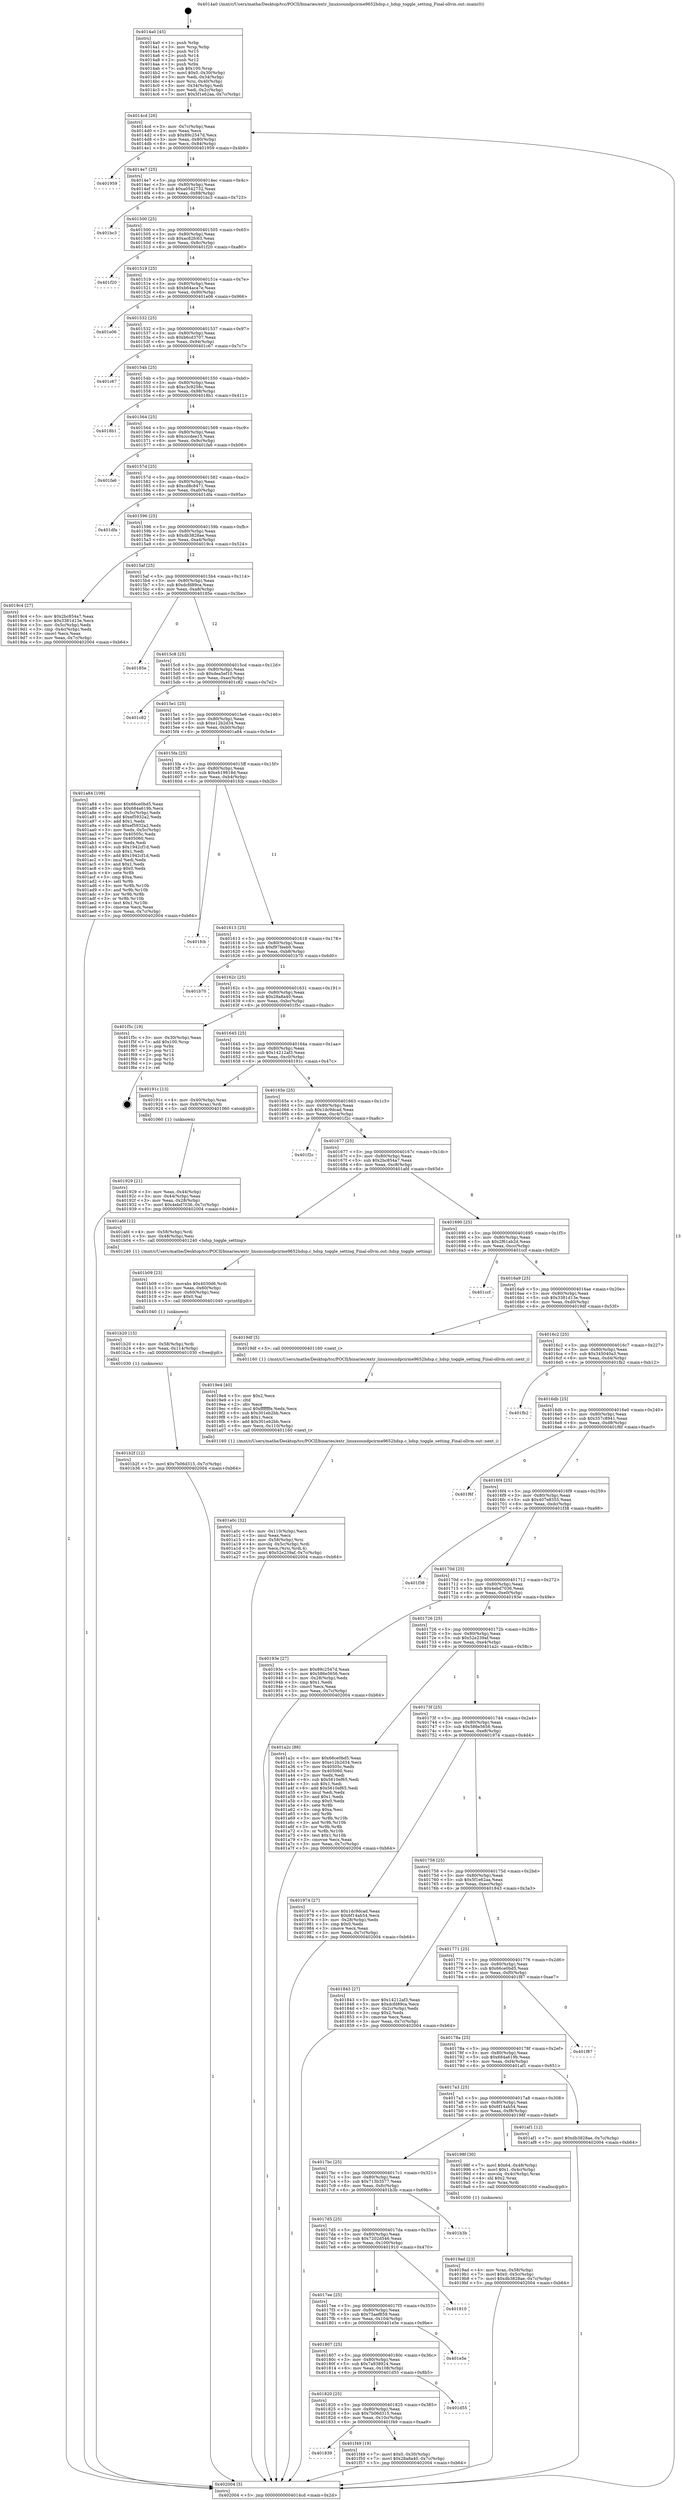 digraph "0x4014a0" {
  label = "0x4014a0 (/mnt/c/Users/mathe/Desktop/tcc/POCII/binaries/extr_linuxsoundpcirme9652hdsp.c_hdsp_toggle_setting_Final-ollvm.out::main(0))"
  labelloc = "t"
  node[shape=record]

  Entry [label="",width=0.3,height=0.3,shape=circle,fillcolor=black,style=filled]
  "0x4014cd" [label="{
     0x4014cd [26]\l
     | [instrs]\l
     &nbsp;&nbsp;0x4014cd \<+3\>: mov -0x7c(%rbp),%eax\l
     &nbsp;&nbsp;0x4014d0 \<+2\>: mov %eax,%ecx\l
     &nbsp;&nbsp;0x4014d2 \<+6\>: sub $0x89c2547d,%ecx\l
     &nbsp;&nbsp;0x4014d8 \<+3\>: mov %eax,-0x80(%rbp)\l
     &nbsp;&nbsp;0x4014db \<+6\>: mov %ecx,-0x84(%rbp)\l
     &nbsp;&nbsp;0x4014e1 \<+6\>: je 0000000000401959 \<main+0x4b9\>\l
  }"]
  "0x401959" [label="{
     0x401959\l
  }", style=dashed]
  "0x4014e7" [label="{
     0x4014e7 [25]\l
     | [instrs]\l
     &nbsp;&nbsp;0x4014e7 \<+5\>: jmp 00000000004014ec \<main+0x4c\>\l
     &nbsp;&nbsp;0x4014ec \<+3\>: mov -0x80(%rbp),%eax\l
     &nbsp;&nbsp;0x4014ef \<+5\>: sub $0xa0542732,%eax\l
     &nbsp;&nbsp;0x4014f4 \<+6\>: mov %eax,-0x88(%rbp)\l
     &nbsp;&nbsp;0x4014fa \<+6\>: je 0000000000401bc3 \<main+0x723\>\l
  }"]
  Exit [label="",width=0.3,height=0.3,shape=circle,fillcolor=black,style=filled,peripheries=2]
  "0x401bc3" [label="{
     0x401bc3\l
  }", style=dashed]
  "0x401500" [label="{
     0x401500 [25]\l
     | [instrs]\l
     &nbsp;&nbsp;0x401500 \<+5\>: jmp 0000000000401505 \<main+0x65\>\l
     &nbsp;&nbsp;0x401505 \<+3\>: mov -0x80(%rbp),%eax\l
     &nbsp;&nbsp;0x401508 \<+5\>: sub $0xac82fc63,%eax\l
     &nbsp;&nbsp;0x40150d \<+6\>: mov %eax,-0x8c(%rbp)\l
     &nbsp;&nbsp;0x401513 \<+6\>: je 0000000000401f20 \<main+0xa80\>\l
  }"]
  "0x401839" [label="{
     0x401839\l
  }", style=dashed]
  "0x401f20" [label="{
     0x401f20\l
  }", style=dashed]
  "0x401519" [label="{
     0x401519 [25]\l
     | [instrs]\l
     &nbsp;&nbsp;0x401519 \<+5\>: jmp 000000000040151e \<main+0x7e\>\l
     &nbsp;&nbsp;0x40151e \<+3\>: mov -0x80(%rbp),%eax\l
     &nbsp;&nbsp;0x401521 \<+5\>: sub $0xb64aca7e,%eax\l
     &nbsp;&nbsp;0x401526 \<+6\>: mov %eax,-0x90(%rbp)\l
     &nbsp;&nbsp;0x40152c \<+6\>: je 0000000000401e06 \<main+0x966\>\l
  }"]
  "0x401f49" [label="{
     0x401f49 [19]\l
     | [instrs]\l
     &nbsp;&nbsp;0x401f49 \<+7\>: movl $0x0,-0x30(%rbp)\l
     &nbsp;&nbsp;0x401f50 \<+7\>: movl $0x28a8a40,-0x7c(%rbp)\l
     &nbsp;&nbsp;0x401f57 \<+5\>: jmp 0000000000402004 \<main+0xb64\>\l
  }"]
  "0x401e06" [label="{
     0x401e06\l
  }", style=dashed]
  "0x401532" [label="{
     0x401532 [25]\l
     | [instrs]\l
     &nbsp;&nbsp;0x401532 \<+5\>: jmp 0000000000401537 \<main+0x97\>\l
     &nbsp;&nbsp;0x401537 \<+3\>: mov -0x80(%rbp),%eax\l
     &nbsp;&nbsp;0x40153a \<+5\>: sub $0xb6cd3707,%eax\l
     &nbsp;&nbsp;0x40153f \<+6\>: mov %eax,-0x94(%rbp)\l
     &nbsp;&nbsp;0x401545 \<+6\>: je 0000000000401c67 \<main+0x7c7\>\l
  }"]
  "0x401820" [label="{
     0x401820 [25]\l
     | [instrs]\l
     &nbsp;&nbsp;0x401820 \<+5\>: jmp 0000000000401825 \<main+0x385\>\l
     &nbsp;&nbsp;0x401825 \<+3\>: mov -0x80(%rbp),%eax\l
     &nbsp;&nbsp;0x401828 \<+5\>: sub $0x7b06d315,%eax\l
     &nbsp;&nbsp;0x40182d \<+6\>: mov %eax,-0x10c(%rbp)\l
     &nbsp;&nbsp;0x401833 \<+6\>: je 0000000000401f49 \<main+0xaa9\>\l
  }"]
  "0x401c67" [label="{
     0x401c67\l
  }", style=dashed]
  "0x40154b" [label="{
     0x40154b [25]\l
     | [instrs]\l
     &nbsp;&nbsp;0x40154b \<+5\>: jmp 0000000000401550 \<main+0xb0\>\l
     &nbsp;&nbsp;0x401550 \<+3\>: mov -0x80(%rbp),%eax\l
     &nbsp;&nbsp;0x401553 \<+5\>: sub $0xc3c9258c,%eax\l
     &nbsp;&nbsp;0x401558 \<+6\>: mov %eax,-0x98(%rbp)\l
     &nbsp;&nbsp;0x40155e \<+6\>: je 00000000004018b1 \<main+0x411\>\l
  }"]
  "0x401d55" [label="{
     0x401d55\l
  }", style=dashed]
  "0x4018b1" [label="{
     0x4018b1\l
  }", style=dashed]
  "0x401564" [label="{
     0x401564 [25]\l
     | [instrs]\l
     &nbsp;&nbsp;0x401564 \<+5\>: jmp 0000000000401569 \<main+0xc9\>\l
     &nbsp;&nbsp;0x401569 \<+3\>: mov -0x80(%rbp),%eax\l
     &nbsp;&nbsp;0x40156c \<+5\>: sub $0xcccdee15,%eax\l
     &nbsp;&nbsp;0x401571 \<+6\>: mov %eax,-0x9c(%rbp)\l
     &nbsp;&nbsp;0x401577 \<+6\>: je 0000000000401fa6 \<main+0xb06\>\l
  }"]
  "0x401807" [label="{
     0x401807 [25]\l
     | [instrs]\l
     &nbsp;&nbsp;0x401807 \<+5\>: jmp 000000000040180c \<main+0x36c\>\l
     &nbsp;&nbsp;0x40180c \<+3\>: mov -0x80(%rbp),%eax\l
     &nbsp;&nbsp;0x40180f \<+5\>: sub $0x7a938924,%eax\l
     &nbsp;&nbsp;0x401814 \<+6\>: mov %eax,-0x108(%rbp)\l
     &nbsp;&nbsp;0x40181a \<+6\>: je 0000000000401d55 \<main+0x8b5\>\l
  }"]
  "0x401fa6" [label="{
     0x401fa6\l
  }", style=dashed]
  "0x40157d" [label="{
     0x40157d [25]\l
     | [instrs]\l
     &nbsp;&nbsp;0x40157d \<+5\>: jmp 0000000000401582 \<main+0xe2\>\l
     &nbsp;&nbsp;0x401582 \<+3\>: mov -0x80(%rbp),%eax\l
     &nbsp;&nbsp;0x401585 \<+5\>: sub $0xcd8c8471,%eax\l
     &nbsp;&nbsp;0x40158a \<+6\>: mov %eax,-0xa0(%rbp)\l
     &nbsp;&nbsp;0x401590 \<+6\>: je 0000000000401dfa \<main+0x95a\>\l
  }"]
  "0x401e5e" [label="{
     0x401e5e\l
  }", style=dashed]
  "0x401dfa" [label="{
     0x401dfa\l
  }", style=dashed]
  "0x401596" [label="{
     0x401596 [25]\l
     | [instrs]\l
     &nbsp;&nbsp;0x401596 \<+5\>: jmp 000000000040159b \<main+0xfb\>\l
     &nbsp;&nbsp;0x40159b \<+3\>: mov -0x80(%rbp),%eax\l
     &nbsp;&nbsp;0x40159e \<+5\>: sub $0xdb3828ae,%eax\l
     &nbsp;&nbsp;0x4015a3 \<+6\>: mov %eax,-0xa4(%rbp)\l
     &nbsp;&nbsp;0x4015a9 \<+6\>: je 00000000004019c4 \<main+0x524\>\l
  }"]
  "0x4017ee" [label="{
     0x4017ee [25]\l
     | [instrs]\l
     &nbsp;&nbsp;0x4017ee \<+5\>: jmp 00000000004017f3 \<main+0x353\>\l
     &nbsp;&nbsp;0x4017f3 \<+3\>: mov -0x80(%rbp),%eax\l
     &nbsp;&nbsp;0x4017f6 \<+5\>: sub $0x75aef859,%eax\l
     &nbsp;&nbsp;0x4017fb \<+6\>: mov %eax,-0x104(%rbp)\l
     &nbsp;&nbsp;0x401801 \<+6\>: je 0000000000401e5e \<main+0x9be\>\l
  }"]
  "0x4019c4" [label="{
     0x4019c4 [27]\l
     | [instrs]\l
     &nbsp;&nbsp;0x4019c4 \<+5\>: mov $0x2bc854a7,%eax\l
     &nbsp;&nbsp;0x4019c9 \<+5\>: mov $0x3381d13e,%ecx\l
     &nbsp;&nbsp;0x4019ce \<+3\>: mov -0x5c(%rbp),%edx\l
     &nbsp;&nbsp;0x4019d1 \<+3\>: cmp -0x4c(%rbp),%edx\l
     &nbsp;&nbsp;0x4019d4 \<+3\>: cmovl %ecx,%eax\l
     &nbsp;&nbsp;0x4019d7 \<+3\>: mov %eax,-0x7c(%rbp)\l
     &nbsp;&nbsp;0x4019da \<+5\>: jmp 0000000000402004 \<main+0xb64\>\l
  }"]
  "0x4015af" [label="{
     0x4015af [25]\l
     | [instrs]\l
     &nbsp;&nbsp;0x4015af \<+5\>: jmp 00000000004015b4 \<main+0x114\>\l
     &nbsp;&nbsp;0x4015b4 \<+3\>: mov -0x80(%rbp),%eax\l
     &nbsp;&nbsp;0x4015b7 \<+5\>: sub $0xdcfd89ca,%eax\l
     &nbsp;&nbsp;0x4015bc \<+6\>: mov %eax,-0xa8(%rbp)\l
     &nbsp;&nbsp;0x4015c2 \<+6\>: je 000000000040185e \<main+0x3be\>\l
  }"]
  "0x401910" [label="{
     0x401910\l
  }", style=dashed]
  "0x40185e" [label="{
     0x40185e\l
  }", style=dashed]
  "0x4015c8" [label="{
     0x4015c8 [25]\l
     | [instrs]\l
     &nbsp;&nbsp;0x4015c8 \<+5\>: jmp 00000000004015cd \<main+0x12d\>\l
     &nbsp;&nbsp;0x4015cd \<+3\>: mov -0x80(%rbp),%eax\l
     &nbsp;&nbsp;0x4015d0 \<+5\>: sub $0xdea5ef10,%eax\l
     &nbsp;&nbsp;0x4015d5 \<+6\>: mov %eax,-0xac(%rbp)\l
     &nbsp;&nbsp;0x4015db \<+6\>: je 0000000000401c82 \<main+0x7e2\>\l
  }"]
  "0x4017d5" [label="{
     0x4017d5 [25]\l
     | [instrs]\l
     &nbsp;&nbsp;0x4017d5 \<+5\>: jmp 00000000004017da \<main+0x33a\>\l
     &nbsp;&nbsp;0x4017da \<+3\>: mov -0x80(%rbp),%eax\l
     &nbsp;&nbsp;0x4017dd \<+5\>: sub $0x7202d546,%eax\l
     &nbsp;&nbsp;0x4017e2 \<+6\>: mov %eax,-0x100(%rbp)\l
     &nbsp;&nbsp;0x4017e8 \<+6\>: je 0000000000401910 \<main+0x470\>\l
  }"]
  "0x401c82" [label="{
     0x401c82\l
  }", style=dashed]
  "0x4015e1" [label="{
     0x4015e1 [25]\l
     | [instrs]\l
     &nbsp;&nbsp;0x4015e1 \<+5\>: jmp 00000000004015e6 \<main+0x146\>\l
     &nbsp;&nbsp;0x4015e6 \<+3\>: mov -0x80(%rbp),%eax\l
     &nbsp;&nbsp;0x4015e9 \<+5\>: sub $0xe12b2d34,%eax\l
     &nbsp;&nbsp;0x4015ee \<+6\>: mov %eax,-0xb0(%rbp)\l
     &nbsp;&nbsp;0x4015f4 \<+6\>: je 0000000000401a84 \<main+0x5e4\>\l
  }"]
  "0x401b3b" [label="{
     0x401b3b\l
  }", style=dashed]
  "0x401a84" [label="{
     0x401a84 [109]\l
     | [instrs]\l
     &nbsp;&nbsp;0x401a84 \<+5\>: mov $0x66ce0bd5,%eax\l
     &nbsp;&nbsp;0x401a89 \<+5\>: mov $0x684a619b,%ecx\l
     &nbsp;&nbsp;0x401a8e \<+3\>: mov -0x5c(%rbp),%edx\l
     &nbsp;&nbsp;0x401a91 \<+6\>: add $0xef5932a2,%edx\l
     &nbsp;&nbsp;0x401a97 \<+3\>: add $0x1,%edx\l
     &nbsp;&nbsp;0x401a9a \<+6\>: sub $0xef5932a2,%edx\l
     &nbsp;&nbsp;0x401aa0 \<+3\>: mov %edx,-0x5c(%rbp)\l
     &nbsp;&nbsp;0x401aa3 \<+7\>: mov 0x40505c,%edx\l
     &nbsp;&nbsp;0x401aaa \<+7\>: mov 0x405060,%esi\l
     &nbsp;&nbsp;0x401ab1 \<+2\>: mov %edx,%edi\l
     &nbsp;&nbsp;0x401ab3 \<+6\>: sub $0x1942cf1d,%edi\l
     &nbsp;&nbsp;0x401ab9 \<+3\>: sub $0x1,%edi\l
     &nbsp;&nbsp;0x401abc \<+6\>: add $0x1942cf1d,%edi\l
     &nbsp;&nbsp;0x401ac2 \<+3\>: imul %edi,%edx\l
     &nbsp;&nbsp;0x401ac5 \<+3\>: and $0x1,%edx\l
     &nbsp;&nbsp;0x401ac8 \<+3\>: cmp $0x0,%edx\l
     &nbsp;&nbsp;0x401acb \<+4\>: sete %r8b\l
     &nbsp;&nbsp;0x401acf \<+3\>: cmp $0xa,%esi\l
     &nbsp;&nbsp;0x401ad2 \<+4\>: setl %r9b\l
     &nbsp;&nbsp;0x401ad6 \<+3\>: mov %r8b,%r10b\l
     &nbsp;&nbsp;0x401ad9 \<+3\>: and %r9b,%r10b\l
     &nbsp;&nbsp;0x401adc \<+3\>: xor %r9b,%r8b\l
     &nbsp;&nbsp;0x401adf \<+3\>: or %r8b,%r10b\l
     &nbsp;&nbsp;0x401ae2 \<+4\>: test $0x1,%r10b\l
     &nbsp;&nbsp;0x401ae6 \<+3\>: cmovne %ecx,%eax\l
     &nbsp;&nbsp;0x401ae9 \<+3\>: mov %eax,-0x7c(%rbp)\l
     &nbsp;&nbsp;0x401aec \<+5\>: jmp 0000000000402004 \<main+0xb64\>\l
  }"]
  "0x4015fa" [label="{
     0x4015fa [25]\l
     | [instrs]\l
     &nbsp;&nbsp;0x4015fa \<+5\>: jmp 00000000004015ff \<main+0x15f\>\l
     &nbsp;&nbsp;0x4015ff \<+3\>: mov -0x80(%rbp),%eax\l
     &nbsp;&nbsp;0x401602 \<+5\>: sub $0xeb19818d,%eax\l
     &nbsp;&nbsp;0x401607 \<+6\>: mov %eax,-0xb4(%rbp)\l
     &nbsp;&nbsp;0x40160d \<+6\>: je 0000000000401fcb \<main+0xb2b\>\l
  }"]
  "0x401b2f" [label="{
     0x401b2f [12]\l
     | [instrs]\l
     &nbsp;&nbsp;0x401b2f \<+7\>: movl $0x7b06d315,-0x7c(%rbp)\l
     &nbsp;&nbsp;0x401b36 \<+5\>: jmp 0000000000402004 \<main+0xb64\>\l
  }"]
  "0x401fcb" [label="{
     0x401fcb\l
  }", style=dashed]
  "0x401613" [label="{
     0x401613 [25]\l
     | [instrs]\l
     &nbsp;&nbsp;0x401613 \<+5\>: jmp 0000000000401618 \<main+0x178\>\l
     &nbsp;&nbsp;0x401618 \<+3\>: mov -0x80(%rbp),%eax\l
     &nbsp;&nbsp;0x40161b \<+5\>: sub $0xf97feeb9,%eax\l
     &nbsp;&nbsp;0x401620 \<+6\>: mov %eax,-0xb8(%rbp)\l
     &nbsp;&nbsp;0x401626 \<+6\>: je 0000000000401b70 \<main+0x6d0\>\l
  }"]
  "0x401b20" [label="{
     0x401b20 [15]\l
     | [instrs]\l
     &nbsp;&nbsp;0x401b20 \<+4\>: mov -0x58(%rbp),%rdi\l
     &nbsp;&nbsp;0x401b24 \<+6\>: mov %eax,-0x114(%rbp)\l
     &nbsp;&nbsp;0x401b2a \<+5\>: call 0000000000401030 \<free@plt\>\l
     | [calls]\l
     &nbsp;&nbsp;0x401030 \{1\} (unknown)\l
  }"]
  "0x401b70" [label="{
     0x401b70\l
  }", style=dashed]
  "0x40162c" [label="{
     0x40162c [25]\l
     | [instrs]\l
     &nbsp;&nbsp;0x40162c \<+5\>: jmp 0000000000401631 \<main+0x191\>\l
     &nbsp;&nbsp;0x401631 \<+3\>: mov -0x80(%rbp),%eax\l
     &nbsp;&nbsp;0x401634 \<+5\>: sub $0x28a8a40,%eax\l
     &nbsp;&nbsp;0x401639 \<+6\>: mov %eax,-0xbc(%rbp)\l
     &nbsp;&nbsp;0x40163f \<+6\>: je 0000000000401f5c \<main+0xabc\>\l
  }"]
  "0x401b09" [label="{
     0x401b09 [23]\l
     | [instrs]\l
     &nbsp;&nbsp;0x401b09 \<+10\>: movabs $0x4030d6,%rdi\l
     &nbsp;&nbsp;0x401b13 \<+3\>: mov %eax,-0x60(%rbp)\l
     &nbsp;&nbsp;0x401b16 \<+3\>: mov -0x60(%rbp),%esi\l
     &nbsp;&nbsp;0x401b19 \<+2\>: mov $0x0,%al\l
     &nbsp;&nbsp;0x401b1b \<+5\>: call 0000000000401040 \<printf@plt\>\l
     | [calls]\l
     &nbsp;&nbsp;0x401040 \{1\} (unknown)\l
  }"]
  "0x401f5c" [label="{
     0x401f5c [19]\l
     | [instrs]\l
     &nbsp;&nbsp;0x401f5c \<+3\>: mov -0x30(%rbp),%eax\l
     &nbsp;&nbsp;0x401f5f \<+7\>: add $0x100,%rsp\l
     &nbsp;&nbsp;0x401f66 \<+1\>: pop %rbx\l
     &nbsp;&nbsp;0x401f67 \<+2\>: pop %r12\l
     &nbsp;&nbsp;0x401f69 \<+2\>: pop %r14\l
     &nbsp;&nbsp;0x401f6b \<+2\>: pop %r15\l
     &nbsp;&nbsp;0x401f6d \<+1\>: pop %rbp\l
     &nbsp;&nbsp;0x401f6e \<+1\>: ret\l
  }"]
  "0x401645" [label="{
     0x401645 [25]\l
     | [instrs]\l
     &nbsp;&nbsp;0x401645 \<+5\>: jmp 000000000040164a \<main+0x1aa\>\l
     &nbsp;&nbsp;0x40164a \<+3\>: mov -0x80(%rbp),%eax\l
     &nbsp;&nbsp;0x40164d \<+5\>: sub $0x14212af3,%eax\l
     &nbsp;&nbsp;0x401652 \<+6\>: mov %eax,-0xc0(%rbp)\l
     &nbsp;&nbsp;0x401658 \<+6\>: je 000000000040191c \<main+0x47c\>\l
  }"]
  "0x401a0c" [label="{
     0x401a0c [32]\l
     | [instrs]\l
     &nbsp;&nbsp;0x401a0c \<+6\>: mov -0x110(%rbp),%ecx\l
     &nbsp;&nbsp;0x401a12 \<+3\>: imul %eax,%ecx\l
     &nbsp;&nbsp;0x401a15 \<+4\>: mov -0x58(%rbp),%rsi\l
     &nbsp;&nbsp;0x401a19 \<+4\>: movslq -0x5c(%rbp),%rdi\l
     &nbsp;&nbsp;0x401a1d \<+3\>: mov %ecx,(%rsi,%rdi,4)\l
     &nbsp;&nbsp;0x401a20 \<+7\>: movl $0x52e239af,-0x7c(%rbp)\l
     &nbsp;&nbsp;0x401a27 \<+5\>: jmp 0000000000402004 \<main+0xb64\>\l
  }"]
  "0x40191c" [label="{
     0x40191c [13]\l
     | [instrs]\l
     &nbsp;&nbsp;0x40191c \<+4\>: mov -0x40(%rbp),%rax\l
     &nbsp;&nbsp;0x401920 \<+4\>: mov 0x8(%rax),%rdi\l
     &nbsp;&nbsp;0x401924 \<+5\>: call 0000000000401060 \<atoi@plt\>\l
     | [calls]\l
     &nbsp;&nbsp;0x401060 \{1\} (unknown)\l
  }"]
  "0x40165e" [label="{
     0x40165e [25]\l
     | [instrs]\l
     &nbsp;&nbsp;0x40165e \<+5\>: jmp 0000000000401663 \<main+0x1c3\>\l
     &nbsp;&nbsp;0x401663 \<+3\>: mov -0x80(%rbp),%eax\l
     &nbsp;&nbsp;0x401666 \<+5\>: sub $0x1dc9dcad,%eax\l
     &nbsp;&nbsp;0x40166b \<+6\>: mov %eax,-0xc4(%rbp)\l
     &nbsp;&nbsp;0x401671 \<+6\>: je 0000000000401f2c \<main+0xa8c\>\l
  }"]
  "0x4019e4" [label="{
     0x4019e4 [40]\l
     | [instrs]\l
     &nbsp;&nbsp;0x4019e4 \<+5\>: mov $0x2,%ecx\l
     &nbsp;&nbsp;0x4019e9 \<+1\>: cltd\l
     &nbsp;&nbsp;0x4019ea \<+2\>: idiv %ecx\l
     &nbsp;&nbsp;0x4019ec \<+6\>: imul $0xfffffffe,%edx,%ecx\l
     &nbsp;&nbsp;0x4019f2 \<+6\>: sub $0x301eb2bb,%ecx\l
     &nbsp;&nbsp;0x4019f8 \<+3\>: add $0x1,%ecx\l
     &nbsp;&nbsp;0x4019fb \<+6\>: add $0x301eb2bb,%ecx\l
     &nbsp;&nbsp;0x401a01 \<+6\>: mov %ecx,-0x110(%rbp)\l
     &nbsp;&nbsp;0x401a07 \<+5\>: call 0000000000401160 \<next_i\>\l
     | [calls]\l
     &nbsp;&nbsp;0x401160 \{1\} (/mnt/c/Users/mathe/Desktop/tcc/POCII/binaries/extr_linuxsoundpcirme9652hdsp.c_hdsp_toggle_setting_Final-ollvm.out::next_i)\l
  }"]
  "0x401f2c" [label="{
     0x401f2c\l
  }", style=dashed]
  "0x401677" [label="{
     0x401677 [25]\l
     | [instrs]\l
     &nbsp;&nbsp;0x401677 \<+5\>: jmp 000000000040167c \<main+0x1dc\>\l
     &nbsp;&nbsp;0x40167c \<+3\>: mov -0x80(%rbp),%eax\l
     &nbsp;&nbsp;0x40167f \<+5\>: sub $0x2bc854a7,%eax\l
     &nbsp;&nbsp;0x401684 \<+6\>: mov %eax,-0xc8(%rbp)\l
     &nbsp;&nbsp;0x40168a \<+6\>: je 0000000000401afd \<main+0x65d\>\l
  }"]
  "0x4019ad" [label="{
     0x4019ad [23]\l
     | [instrs]\l
     &nbsp;&nbsp;0x4019ad \<+4\>: mov %rax,-0x58(%rbp)\l
     &nbsp;&nbsp;0x4019b1 \<+7\>: movl $0x0,-0x5c(%rbp)\l
     &nbsp;&nbsp;0x4019b8 \<+7\>: movl $0xdb3828ae,-0x7c(%rbp)\l
     &nbsp;&nbsp;0x4019bf \<+5\>: jmp 0000000000402004 \<main+0xb64\>\l
  }"]
  "0x401afd" [label="{
     0x401afd [12]\l
     | [instrs]\l
     &nbsp;&nbsp;0x401afd \<+4\>: mov -0x58(%rbp),%rdi\l
     &nbsp;&nbsp;0x401b01 \<+3\>: mov -0x48(%rbp),%esi\l
     &nbsp;&nbsp;0x401b04 \<+5\>: call 0000000000401240 \<hdsp_toggle_setting\>\l
     | [calls]\l
     &nbsp;&nbsp;0x401240 \{1\} (/mnt/c/Users/mathe/Desktop/tcc/POCII/binaries/extr_linuxsoundpcirme9652hdsp.c_hdsp_toggle_setting_Final-ollvm.out::hdsp_toggle_setting)\l
  }"]
  "0x401690" [label="{
     0x401690 [25]\l
     | [instrs]\l
     &nbsp;&nbsp;0x401690 \<+5\>: jmp 0000000000401695 \<main+0x1f5\>\l
     &nbsp;&nbsp;0x401695 \<+3\>: mov -0x80(%rbp),%eax\l
     &nbsp;&nbsp;0x401698 \<+5\>: sub $0x2f61ab2d,%eax\l
     &nbsp;&nbsp;0x40169d \<+6\>: mov %eax,-0xcc(%rbp)\l
     &nbsp;&nbsp;0x4016a3 \<+6\>: je 0000000000401ccf \<main+0x82f\>\l
  }"]
  "0x4017bc" [label="{
     0x4017bc [25]\l
     | [instrs]\l
     &nbsp;&nbsp;0x4017bc \<+5\>: jmp 00000000004017c1 \<main+0x321\>\l
     &nbsp;&nbsp;0x4017c1 \<+3\>: mov -0x80(%rbp),%eax\l
     &nbsp;&nbsp;0x4017c4 \<+5\>: sub $0x713b3577,%eax\l
     &nbsp;&nbsp;0x4017c9 \<+6\>: mov %eax,-0xfc(%rbp)\l
     &nbsp;&nbsp;0x4017cf \<+6\>: je 0000000000401b3b \<main+0x69b\>\l
  }"]
  "0x401ccf" [label="{
     0x401ccf\l
  }", style=dashed]
  "0x4016a9" [label="{
     0x4016a9 [25]\l
     | [instrs]\l
     &nbsp;&nbsp;0x4016a9 \<+5\>: jmp 00000000004016ae \<main+0x20e\>\l
     &nbsp;&nbsp;0x4016ae \<+3\>: mov -0x80(%rbp),%eax\l
     &nbsp;&nbsp;0x4016b1 \<+5\>: sub $0x3381d13e,%eax\l
     &nbsp;&nbsp;0x4016b6 \<+6\>: mov %eax,-0xd0(%rbp)\l
     &nbsp;&nbsp;0x4016bc \<+6\>: je 00000000004019df \<main+0x53f\>\l
  }"]
  "0x40198f" [label="{
     0x40198f [30]\l
     | [instrs]\l
     &nbsp;&nbsp;0x40198f \<+7\>: movl $0x64,-0x48(%rbp)\l
     &nbsp;&nbsp;0x401996 \<+7\>: movl $0x1,-0x4c(%rbp)\l
     &nbsp;&nbsp;0x40199d \<+4\>: movslq -0x4c(%rbp),%rax\l
     &nbsp;&nbsp;0x4019a1 \<+4\>: shl $0x2,%rax\l
     &nbsp;&nbsp;0x4019a5 \<+3\>: mov %rax,%rdi\l
     &nbsp;&nbsp;0x4019a8 \<+5\>: call 0000000000401050 \<malloc@plt\>\l
     | [calls]\l
     &nbsp;&nbsp;0x401050 \{1\} (unknown)\l
  }"]
  "0x4019df" [label="{
     0x4019df [5]\l
     | [instrs]\l
     &nbsp;&nbsp;0x4019df \<+5\>: call 0000000000401160 \<next_i\>\l
     | [calls]\l
     &nbsp;&nbsp;0x401160 \{1\} (/mnt/c/Users/mathe/Desktop/tcc/POCII/binaries/extr_linuxsoundpcirme9652hdsp.c_hdsp_toggle_setting_Final-ollvm.out::next_i)\l
  }"]
  "0x4016c2" [label="{
     0x4016c2 [25]\l
     | [instrs]\l
     &nbsp;&nbsp;0x4016c2 \<+5\>: jmp 00000000004016c7 \<main+0x227\>\l
     &nbsp;&nbsp;0x4016c7 \<+3\>: mov -0x80(%rbp),%eax\l
     &nbsp;&nbsp;0x4016ca \<+5\>: sub $0x345040a3,%eax\l
     &nbsp;&nbsp;0x4016cf \<+6\>: mov %eax,-0xd4(%rbp)\l
     &nbsp;&nbsp;0x4016d5 \<+6\>: je 0000000000401fb2 \<main+0xb12\>\l
  }"]
  "0x4017a3" [label="{
     0x4017a3 [25]\l
     | [instrs]\l
     &nbsp;&nbsp;0x4017a3 \<+5\>: jmp 00000000004017a8 \<main+0x308\>\l
     &nbsp;&nbsp;0x4017a8 \<+3\>: mov -0x80(%rbp),%eax\l
     &nbsp;&nbsp;0x4017ab \<+5\>: sub $0x6f14ab54,%eax\l
     &nbsp;&nbsp;0x4017b0 \<+6\>: mov %eax,-0xf8(%rbp)\l
     &nbsp;&nbsp;0x4017b6 \<+6\>: je 000000000040198f \<main+0x4ef\>\l
  }"]
  "0x401fb2" [label="{
     0x401fb2\l
  }", style=dashed]
  "0x4016db" [label="{
     0x4016db [25]\l
     | [instrs]\l
     &nbsp;&nbsp;0x4016db \<+5\>: jmp 00000000004016e0 \<main+0x240\>\l
     &nbsp;&nbsp;0x4016e0 \<+3\>: mov -0x80(%rbp),%eax\l
     &nbsp;&nbsp;0x4016e3 \<+5\>: sub $0x357c8941,%eax\l
     &nbsp;&nbsp;0x4016e8 \<+6\>: mov %eax,-0xd8(%rbp)\l
     &nbsp;&nbsp;0x4016ee \<+6\>: je 0000000000401f6f \<main+0xacf\>\l
  }"]
  "0x401af1" [label="{
     0x401af1 [12]\l
     | [instrs]\l
     &nbsp;&nbsp;0x401af1 \<+7\>: movl $0xdb3828ae,-0x7c(%rbp)\l
     &nbsp;&nbsp;0x401af8 \<+5\>: jmp 0000000000402004 \<main+0xb64\>\l
  }"]
  "0x401f6f" [label="{
     0x401f6f\l
  }", style=dashed]
  "0x4016f4" [label="{
     0x4016f4 [25]\l
     | [instrs]\l
     &nbsp;&nbsp;0x4016f4 \<+5\>: jmp 00000000004016f9 \<main+0x259\>\l
     &nbsp;&nbsp;0x4016f9 \<+3\>: mov -0x80(%rbp),%eax\l
     &nbsp;&nbsp;0x4016fc \<+5\>: sub $0x407e8355,%eax\l
     &nbsp;&nbsp;0x401701 \<+6\>: mov %eax,-0xdc(%rbp)\l
     &nbsp;&nbsp;0x401707 \<+6\>: je 0000000000401f38 \<main+0xa98\>\l
  }"]
  "0x40178a" [label="{
     0x40178a [25]\l
     | [instrs]\l
     &nbsp;&nbsp;0x40178a \<+5\>: jmp 000000000040178f \<main+0x2ef\>\l
     &nbsp;&nbsp;0x40178f \<+3\>: mov -0x80(%rbp),%eax\l
     &nbsp;&nbsp;0x401792 \<+5\>: sub $0x684a619b,%eax\l
     &nbsp;&nbsp;0x401797 \<+6\>: mov %eax,-0xf4(%rbp)\l
     &nbsp;&nbsp;0x40179d \<+6\>: je 0000000000401af1 \<main+0x651\>\l
  }"]
  "0x401f38" [label="{
     0x401f38\l
  }", style=dashed]
  "0x40170d" [label="{
     0x40170d [25]\l
     | [instrs]\l
     &nbsp;&nbsp;0x40170d \<+5\>: jmp 0000000000401712 \<main+0x272\>\l
     &nbsp;&nbsp;0x401712 \<+3\>: mov -0x80(%rbp),%eax\l
     &nbsp;&nbsp;0x401715 \<+5\>: sub $0x4ebd7036,%eax\l
     &nbsp;&nbsp;0x40171a \<+6\>: mov %eax,-0xe0(%rbp)\l
     &nbsp;&nbsp;0x401720 \<+6\>: je 000000000040193e \<main+0x49e\>\l
  }"]
  "0x401f87" [label="{
     0x401f87\l
  }", style=dashed]
  "0x40193e" [label="{
     0x40193e [27]\l
     | [instrs]\l
     &nbsp;&nbsp;0x40193e \<+5\>: mov $0x89c2547d,%eax\l
     &nbsp;&nbsp;0x401943 \<+5\>: mov $0x586e5656,%ecx\l
     &nbsp;&nbsp;0x401948 \<+3\>: mov -0x28(%rbp),%edx\l
     &nbsp;&nbsp;0x40194b \<+3\>: cmp $0x1,%edx\l
     &nbsp;&nbsp;0x40194e \<+3\>: cmovl %ecx,%eax\l
     &nbsp;&nbsp;0x401951 \<+3\>: mov %eax,-0x7c(%rbp)\l
     &nbsp;&nbsp;0x401954 \<+5\>: jmp 0000000000402004 \<main+0xb64\>\l
  }"]
  "0x401726" [label="{
     0x401726 [25]\l
     | [instrs]\l
     &nbsp;&nbsp;0x401726 \<+5\>: jmp 000000000040172b \<main+0x28b\>\l
     &nbsp;&nbsp;0x40172b \<+3\>: mov -0x80(%rbp),%eax\l
     &nbsp;&nbsp;0x40172e \<+5\>: sub $0x52e239af,%eax\l
     &nbsp;&nbsp;0x401733 \<+6\>: mov %eax,-0xe4(%rbp)\l
     &nbsp;&nbsp;0x401739 \<+6\>: je 0000000000401a2c \<main+0x58c\>\l
  }"]
  "0x401929" [label="{
     0x401929 [21]\l
     | [instrs]\l
     &nbsp;&nbsp;0x401929 \<+3\>: mov %eax,-0x44(%rbp)\l
     &nbsp;&nbsp;0x40192c \<+3\>: mov -0x44(%rbp),%eax\l
     &nbsp;&nbsp;0x40192f \<+3\>: mov %eax,-0x28(%rbp)\l
     &nbsp;&nbsp;0x401932 \<+7\>: movl $0x4ebd7036,-0x7c(%rbp)\l
     &nbsp;&nbsp;0x401939 \<+5\>: jmp 0000000000402004 \<main+0xb64\>\l
  }"]
  "0x401a2c" [label="{
     0x401a2c [88]\l
     | [instrs]\l
     &nbsp;&nbsp;0x401a2c \<+5\>: mov $0x66ce0bd5,%eax\l
     &nbsp;&nbsp;0x401a31 \<+5\>: mov $0xe12b2d34,%ecx\l
     &nbsp;&nbsp;0x401a36 \<+7\>: mov 0x40505c,%edx\l
     &nbsp;&nbsp;0x401a3d \<+7\>: mov 0x405060,%esi\l
     &nbsp;&nbsp;0x401a44 \<+2\>: mov %edx,%edi\l
     &nbsp;&nbsp;0x401a46 \<+6\>: sub $0x5610ef65,%edi\l
     &nbsp;&nbsp;0x401a4c \<+3\>: sub $0x1,%edi\l
     &nbsp;&nbsp;0x401a4f \<+6\>: add $0x5610ef65,%edi\l
     &nbsp;&nbsp;0x401a55 \<+3\>: imul %edi,%edx\l
     &nbsp;&nbsp;0x401a58 \<+3\>: and $0x1,%edx\l
     &nbsp;&nbsp;0x401a5b \<+3\>: cmp $0x0,%edx\l
     &nbsp;&nbsp;0x401a5e \<+4\>: sete %r8b\l
     &nbsp;&nbsp;0x401a62 \<+3\>: cmp $0xa,%esi\l
     &nbsp;&nbsp;0x401a65 \<+4\>: setl %r9b\l
     &nbsp;&nbsp;0x401a69 \<+3\>: mov %r8b,%r10b\l
     &nbsp;&nbsp;0x401a6c \<+3\>: and %r9b,%r10b\l
     &nbsp;&nbsp;0x401a6f \<+3\>: xor %r9b,%r8b\l
     &nbsp;&nbsp;0x401a72 \<+3\>: or %r8b,%r10b\l
     &nbsp;&nbsp;0x401a75 \<+4\>: test $0x1,%r10b\l
     &nbsp;&nbsp;0x401a79 \<+3\>: cmovne %ecx,%eax\l
     &nbsp;&nbsp;0x401a7c \<+3\>: mov %eax,-0x7c(%rbp)\l
     &nbsp;&nbsp;0x401a7f \<+5\>: jmp 0000000000402004 \<main+0xb64\>\l
  }"]
  "0x40173f" [label="{
     0x40173f [25]\l
     | [instrs]\l
     &nbsp;&nbsp;0x40173f \<+5\>: jmp 0000000000401744 \<main+0x2a4\>\l
     &nbsp;&nbsp;0x401744 \<+3\>: mov -0x80(%rbp),%eax\l
     &nbsp;&nbsp;0x401747 \<+5\>: sub $0x586e5656,%eax\l
     &nbsp;&nbsp;0x40174c \<+6\>: mov %eax,-0xe8(%rbp)\l
     &nbsp;&nbsp;0x401752 \<+6\>: je 0000000000401974 \<main+0x4d4\>\l
  }"]
  "0x4014a0" [label="{
     0x4014a0 [45]\l
     | [instrs]\l
     &nbsp;&nbsp;0x4014a0 \<+1\>: push %rbp\l
     &nbsp;&nbsp;0x4014a1 \<+3\>: mov %rsp,%rbp\l
     &nbsp;&nbsp;0x4014a4 \<+2\>: push %r15\l
     &nbsp;&nbsp;0x4014a6 \<+2\>: push %r14\l
     &nbsp;&nbsp;0x4014a8 \<+2\>: push %r12\l
     &nbsp;&nbsp;0x4014aa \<+1\>: push %rbx\l
     &nbsp;&nbsp;0x4014ab \<+7\>: sub $0x100,%rsp\l
     &nbsp;&nbsp;0x4014b2 \<+7\>: movl $0x0,-0x30(%rbp)\l
     &nbsp;&nbsp;0x4014b9 \<+3\>: mov %edi,-0x34(%rbp)\l
     &nbsp;&nbsp;0x4014bc \<+4\>: mov %rsi,-0x40(%rbp)\l
     &nbsp;&nbsp;0x4014c0 \<+3\>: mov -0x34(%rbp),%edi\l
     &nbsp;&nbsp;0x4014c3 \<+3\>: mov %edi,-0x2c(%rbp)\l
     &nbsp;&nbsp;0x4014c6 \<+7\>: movl $0x5f1e62aa,-0x7c(%rbp)\l
  }"]
  "0x401974" [label="{
     0x401974 [27]\l
     | [instrs]\l
     &nbsp;&nbsp;0x401974 \<+5\>: mov $0x1dc9dcad,%eax\l
     &nbsp;&nbsp;0x401979 \<+5\>: mov $0x6f14ab54,%ecx\l
     &nbsp;&nbsp;0x40197e \<+3\>: mov -0x28(%rbp),%edx\l
     &nbsp;&nbsp;0x401981 \<+3\>: cmp $0x0,%edx\l
     &nbsp;&nbsp;0x401984 \<+3\>: cmove %ecx,%eax\l
     &nbsp;&nbsp;0x401987 \<+3\>: mov %eax,-0x7c(%rbp)\l
     &nbsp;&nbsp;0x40198a \<+5\>: jmp 0000000000402004 \<main+0xb64\>\l
  }"]
  "0x401758" [label="{
     0x401758 [25]\l
     | [instrs]\l
     &nbsp;&nbsp;0x401758 \<+5\>: jmp 000000000040175d \<main+0x2bd\>\l
     &nbsp;&nbsp;0x40175d \<+3\>: mov -0x80(%rbp),%eax\l
     &nbsp;&nbsp;0x401760 \<+5\>: sub $0x5f1e62aa,%eax\l
     &nbsp;&nbsp;0x401765 \<+6\>: mov %eax,-0xec(%rbp)\l
     &nbsp;&nbsp;0x40176b \<+6\>: je 0000000000401843 \<main+0x3a3\>\l
  }"]
  "0x402004" [label="{
     0x402004 [5]\l
     | [instrs]\l
     &nbsp;&nbsp;0x402004 \<+5\>: jmp 00000000004014cd \<main+0x2d\>\l
  }"]
  "0x401843" [label="{
     0x401843 [27]\l
     | [instrs]\l
     &nbsp;&nbsp;0x401843 \<+5\>: mov $0x14212af3,%eax\l
     &nbsp;&nbsp;0x401848 \<+5\>: mov $0xdcfd89ca,%ecx\l
     &nbsp;&nbsp;0x40184d \<+3\>: mov -0x2c(%rbp),%edx\l
     &nbsp;&nbsp;0x401850 \<+3\>: cmp $0x2,%edx\l
     &nbsp;&nbsp;0x401853 \<+3\>: cmovne %ecx,%eax\l
     &nbsp;&nbsp;0x401856 \<+3\>: mov %eax,-0x7c(%rbp)\l
     &nbsp;&nbsp;0x401859 \<+5\>: jmp 0000000000402004 \<main+0xb64\>\l
  }"]
  "0x401771" [label="{
     0x401771 [25]\l
     | [instrs]\l
     &nbsp;&nbsp;0x401771 \<+5\>: jmp 0000000000401776 \<main+0x2d6\>\l
     &nbsp;&nbsp;0x401776 \<+3\>: mov -0x80(%rbp),%eax\l
     &nbsp;&nbsp;0x401779 \<+5\>: sub $0x66ce0bd5,%eax\l
     &nbsp;&nbsp;0x40177e \<+6\>: mov %eax,-0xf0(%rbp)\l
     &nbsp;&nbsp;0x401784 \<+6\>: je 0000000000401f87 \<main+0xae7\>\l
  }"]
  Entry -> "0x4014a0" [label=" 1"]
  "0x4014cd" -> "0x401959" [label=" 0"]
  "0x4014cd" -> "0x4014e7" [label=" 14"]
  "0x401f5c" -> Exit [label=" 1"]
  "0x4014e7" -> "0x401bc3" [label=" 0"]
  "0x4014e7" -> "0x401500" [label=" 14"]
  "0x401f49" -> "0x402004" [label=" 1"]
  "0x401500" -> "0x401f20" [label=" 0"]
  "0x401500" -> "0x401519" [label=" 14"]
  "0x401820" -> "0x401839" [label=" 0"]
  "0x401519" -> "0x401e06" [label=" 0"]
  "0x401519" -> "0x401532" [label=" 14"]
  "0x401820" -> "0x401f49" [label=" 1"]
  "0x401532" -> "0x401c67" [label=" 0"]
  "0x401532" -> "0x40154b" [label=" 14"]
  "0x401807" -> "0x401820" [label=" 1"]
  "0x40154b" -> "0x4018b1" [label=" 0"]
  "0x40154b" -> "0x401564" [label=" 14"]
  "0x401807" -> "0x401d55" [label=" 0"]
  "0x401564" -> "0x401fa6" [label=" 0"]
  "0x401564" -> "0x40157d" [label=" 14"]
  "0x4017ee" -> "0x401807" [label=" 1"]
  "0x40157d" -> "0x401dfa" [label=" 0"]
  "0x40157d" -> "0x401596" [label=" 14"]
  "0x4017ee" -> "0x401e5e" [label=" 0"]
  "0x401596" -> "0x4019c4" [label=" 2"]
  "0x401596" -> "0x4015af" [label=" 12"]
  "0x4017d5" -> "0x4017ee" [label=" 1"]
  "0x4015af" -> "0x40185e" [label=" 0"]
  "0x4015af" -> "0x4015c8" [label=" 12"]
  "0x4017d5" -> "0x401910" [label=" 0"]
  "0x4015c8" -> "0x401c82" [label=" 0"]
  "0x4015c8" -> "0x4015e1" [label=" 12"]
  "0x4017bc" -> "0x4017d5" [label=" 1"]
  "0x4015e1" -> "0x401a84" [label=" 1"]
  "0x4015e1" -> "0x4015fa" [label=" 11"]
  "0x4017bc" -> "0x401b3b" [label=" 0"]
  "0x4015fa" -> "0x401fcb" [label=" 0"]
  "0x4015fa" -> "0x401613" [label=" 11"]
  "0x401b2f" -> "0x402004" [label=" 1"]
  "0x401613" -> "0x401b70" [label=" 0"]
  "0x401613" -> "0x40162c" [label=" 11"]
  "0x401b20" -> "0x401b2f" [label=" 1"]
  "0x40162c" -> "0x401f5c" [label=" 1"]
  "0x40162c" -> "0x401645" [label=" 10"]
  "0x401b09" -> "0x401b20" [label=" 1"]
  "0x401645" -> "0x40191c" [label=" 1"]
  "0x401645" -> "0x40165e" [label=" 9"]
  "0x401afd" -> "0x401b09" [label=" 1"]
  "0x40165e" -> "0x401f2c" [label=" 0"]
  "0x40165e" -> "0x401677" [label=" 9"]
  "0x401af1" -> "0x402004" [label=" 1"]
  "0x401677" -> "0x401afd" [label=" 1"]
  "0x401677" -> "0x401690" [label=" 8"]
  "0x401a84" -> "0x402004" [label=" 1"]
  "0x401690" -> "0x401ccf" [label=" 0"]
  "0x401690" -> "0x4016a9" [label=" 8"]
  "0x401a2c" -> "0x402004" [label=" 1"]
  "0x4016a9" -> "0x4019df" [label=" 1"]
  "0x4016a9" -> "0x4016c2" [label=" 7"]
  "0x401a0c" -> "0x402004" [label=" 1"]
  "0x4016c2" -> "0x401fb2" [label=" 0"]
  "0x4016c2" -> "0x4016db" [label=" 7"]
  "0x4019df" -> "0x4019e4" [label=" 1"]
  "0x4016db" -> "0x401f6f" [label=" 0"]
  "0x4016db" -> "0x4016f4" [label=" 7"]
  "0x4019c4" -> "0x402004" [label=" 2"]
  "0x4016f4" -> "0x401f38" [label=" 0"]
  "0x4016f4" -> "0x40170d" [label=" 7"]
  "0x40198f" -> "0x4019ad" [label=" 1"]
  "0x40170d" -> "0x40193e" [label=" 1"]
  "0x40170d" -> "0x401726" [label=" 6"]
  "0x4017a3" -> "0x4017bc" [label=" 1"]
  "0x401726" -> "0x401a2c" [label=" 1"]
  "0x401726" -> "0x40173f" [label=" 5"]
  "0x4019e4" -> "0x401a0c" [label=" 1"]
  "0x40173f" -> "0x401974" [label=" 1"]
  "0x40173f" -> "0x401758" [label=" 4"]
  "0x40178a" -> "0x4017a3" [label=" 2"]
  "0x401758" -> "0x401843" [label=" 1"]
  "0x401758" -> "0x401771" [label=" 3"]
  "0x401843" -> "0x402004" [label=" 1"]
  "0x4014a0" -> "0x4014cd" [label=" 1"]
  "0x402004" -> "0x4014cd" [label=" 13"]
  "0x40191c" -> "0x401929" [label=" 1"]
  "0x401929" -> "0x402004" [label=" 1"]
  "0x40193e" -> "0x402004" [label=" 1"]
  "0x401974" -> "0x402004" [label=" 1"]
  "0x4017a3" -> "0x40198f" [label=" 1"]
  "0x401771" -> "0x401f87" [label=" 0"]
  "0x401771" -> "0x40178a" [label=" 3"]
  "0x4019ad" -> "0x402004" [label=" 1"]
  "0x40178a" -> "0x401af1" [label=" 1"]
}
